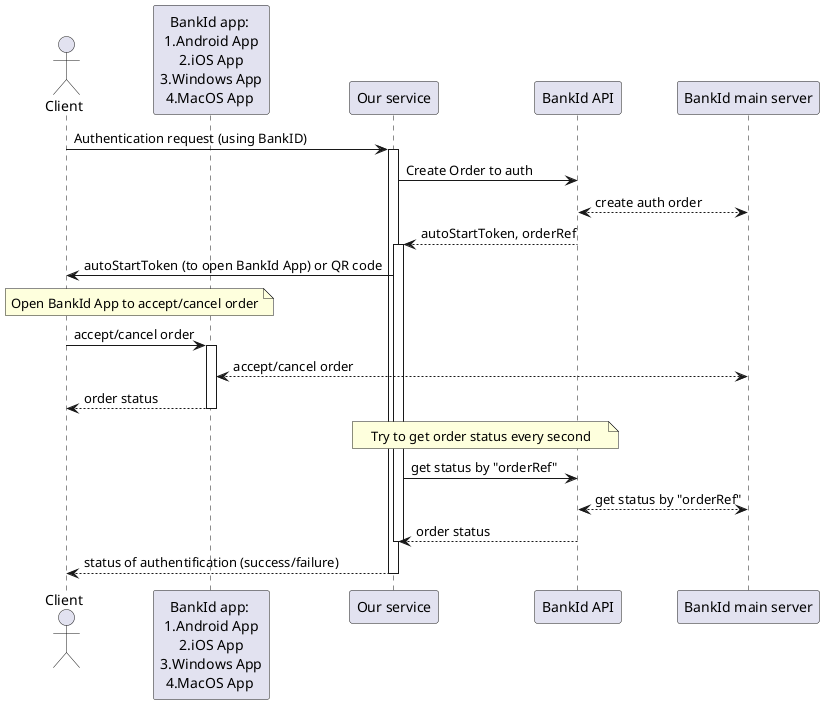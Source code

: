 @startuml

actor Client
participant "BankId app: \n1.Android App\n2.iOS App\n3.Windows App\n4.MacOS App " as BankIdApp
participant "Our service" as OurService
participant "BankId API" as BankIdAPI
participant "BankId main server" as BankIdMainServer
Client -> OurService: Authentication request (using BankID)
activate OurService
OurService -> BankIdAPI: Create Order to auth
BankIdAPI <--> BankIdMainServer: create auth order
OurService <-- BankIdAPI: autoStartToken, orderRef
activate OurService
Client <- OurService: autoStartToken (to open BankId App) or QR code

note over Client, BankIdApp
 Open BankId App to accept/cancel order
end note
Client -> BankIdApp: accept/cancel order
activate BankIdApp
BankIdApp <--> BankIdMainServer: accept/cancel order
return order status

note over OurService, BankIdAPI
 Try to get order status every second
end note
OurService -> BankIdAPI: get status by "orderRef"
BankIdAPI <--> BankIdMainServer: get status by "orderRef"
OurService <-- BankIdAPI: order status
deactivate OurService
return status of authentification (success/failure)

@enduml
